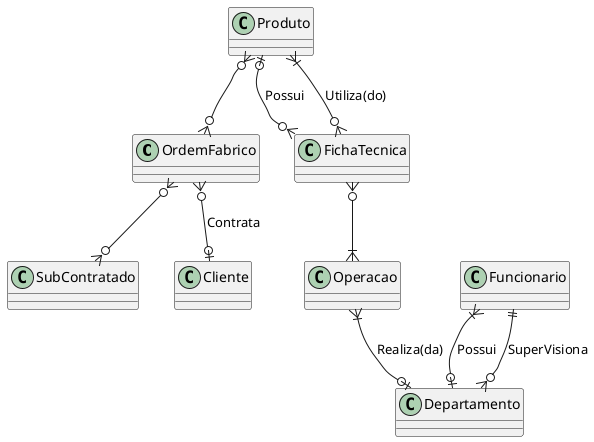@startuml tableBD

class OrdemFabrico {
}   

class Produto {
}

class FichaTecnica {
}

class Operacao {
}

class SubContratado {
}

class Departamento {
}

class Funcionario {
}

class Cliente {
}

/'
Relacionamento dos Funcionarios
'/
Funcionario }|--o| Departamento: Possui
Funcionario ||--o{ Departamento: SuperVisiona 

/'
Relacionamento das Operacoes Interna
'/
Operacao }|--o| Departamento: Realiza(da)

/'
Relacionamento Ficha Tecnica
'/
FichaTecnica }o--|{ Operacao
FichaTecnica }o--|{ Produto: Utiliza(do)

/'
Relacionamentos do Produto
'/
Produto |o--o{ FichaTecnica: Possui
Produto }o--o{ OrdemFabrico

/'
Relacionamento Ordem Fabrico
'/
OrdemFabrico }o--o| Cliente: Contrata
OrdemFabrico }o--o{ SubContratado

@enduml
